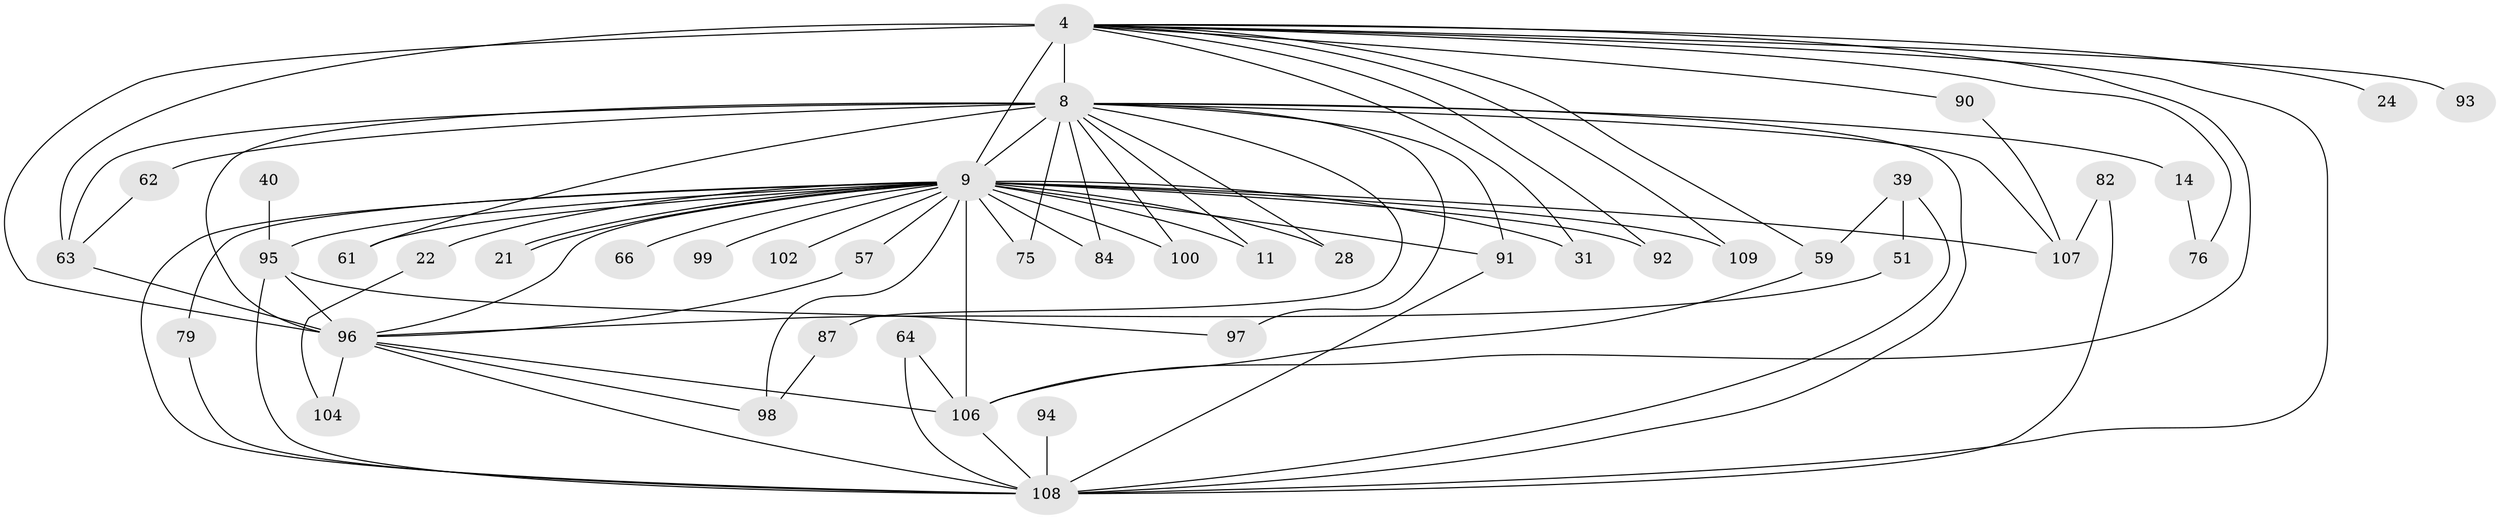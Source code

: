 // original degree distribution, {23: 0.009174311926605505, 18: 0.009174311926605505, 15: 0.009174311926605505, 21: 0.027522935779816515, 25: 0.009174311926605505, 24: 0.009174311926605505, 22: 0.009174311926605505, 16: 0.009174311926605505, 2: 0.48623853211009177, 6: 0.009174311926605505, 3: 0.25688073394495414, 4: 0.07339449541284404, 7: 0.01834862385321101, 5: 0.05504587155963303, 8: 0.009174311926605505}
// Generated by graph-tools (version 1.1) at 2025/47/03/04/25 21:47:55]
// undirected, 43 vertices, 82 edges
graph export_dot {
graph [start="1"]
  node [color=gray90,style=filled];
  4 [super="+2"];
  8 [super="+1"];
  9 [super="+5+7"];
  11;
  14;
  21;
  22;
  24;
  28;
  31;
  39;
  40;
  51;
  57;
  59 [super="+49"];
  61 [super="+36"];
  62;
  63 [super="+60+17+53"];
  64;
  66;
  75 [super="+74"];
  76;
  79;
  82;
  84;
  87;
  90;
  91 [super="+73+47+78+55"];
  92 [super="+88"];
  93;
  94;
  95 [super="+86+77"];
  96 [super="+54+69+80"];
  97;
  98 [super="+41"];
  99;
  100 [super="+65+38"];
  102;
  104;
  106 [super="+103+83+12+105"];
  107 [super="+32+89"];
  108 [super="+85+13+101"];
  109 [super="+37"];
  4 -- 8 [weight=4];
  4 -- 9 [weight=8];
  4 -- 24 [weight=2];
  4 -- 63 [weight=7];
  4 -- 76;
  4 -- 90;
  4 -- 93 [weight=2];
  4 -- 31;
  4 -- 92;
  4 -- 109;
  4 -- 96 [weight=2];
  4 -- 108 [weight=5];
  4 -- 59;
  4 -- 106;
  8 -- 9 [weight=8];
  8 -- 14 [weight=2];
  8 -- 62;
  8 -- 87;
  8 -- 108 [weight=7];
  8 -- 61;
  8 -- 11;
  8 -- 84;
  8 -- 28;
  8 -- 97;
  8 -- 107 [weight=3];
  8 -- 75;
  8 -- 96 [weight=8];
  8 -- 100;
  8 -- 63;
  8 -- 91 [weight=3];
  9 -- 11;
  9 -- 21;
  9 -- 21;
  9 -- 22 [weight=2];
  9 -- 57;
  9 -- 79;
  9 -- 84;
  9 -- 99 [weight=2];
  9 -- 102 [weight=2];
  9 -- 28;
  9 -- 95 [weight=3];
  9 -- 109 [weight=2];
  9 -- 66 [weight=2];
  9 -- 75 [weight=2];
  9 -- 92 [weight=3];
  9 -- 31;
  9 -- 100 [weight=3];
  9 -- 107 [weight=2];
  9 -- 61 [weight=2];
  9 -- 96 [weight=3];
  9 -- 108 [weight=12];
  9 -- 98 [weight=2];
  9 -- 106 [weight=6];
  9 -- 91 [weight=5];
  14 -- 76;
  22 -- 104;
  39 -- 51;
  39 -- 108 [weight=2];
  39 -- 59;
  40 -- 95;
  51 -- 96;
  57 -- 96;
  59 -- 106;
  62 -- 63;
  63 -- 96 [weight=2];
  64 -- 108;
  64 -- 106;
  79 -- 108;
  82 -- 107;
  82 -- 108;
  87 -- 98;
  90 -- 107;
  91 -- 108;
  94 -- 108 [weight=2];
  95 -- 97;
  95 -- 96 [weight=2];
  95 -- 108;
  96 -- 104;
  96 -- 98 [weight=2];
  96 -- 108;
  96 -- 106;
  106 -- 108;
}
